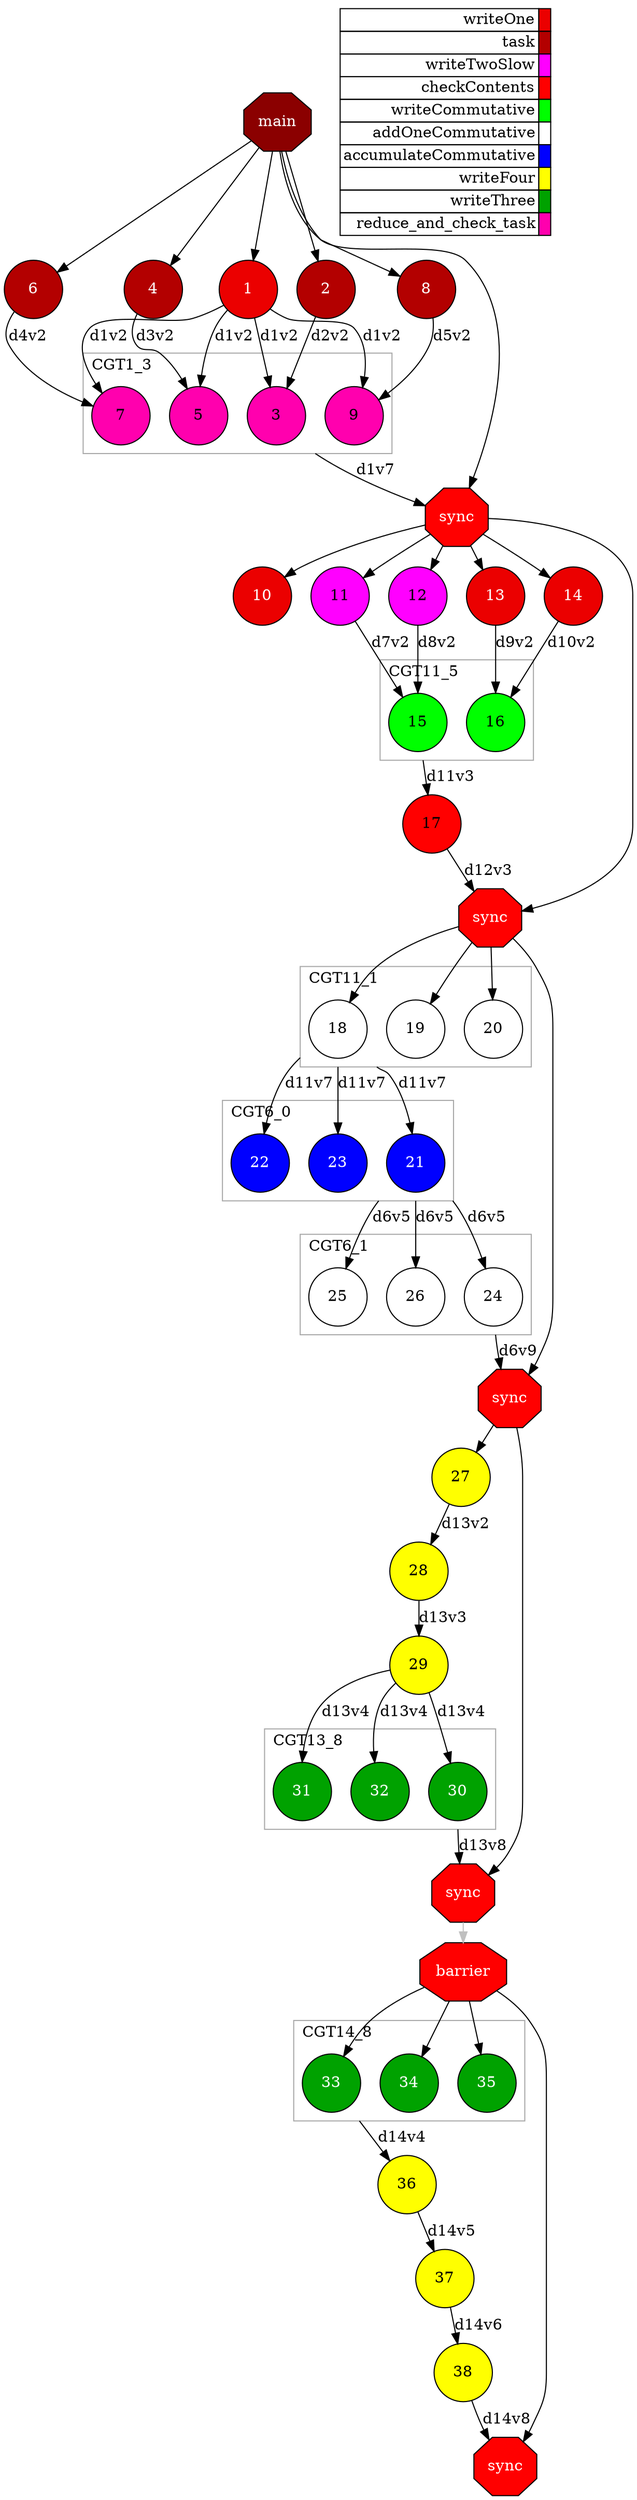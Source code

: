 digraph {
  newrank=true;
  rankdir=TB;
  labeljust="l";
  compound= true;
  subgraph dependence_graph {
    ranksep=0.20;
    node[height=0.75];

Synchro0[label="main", shape=octagon, style=filled fillcolor="#8B0000" fontcolor="#FFFFFF"];
1[shape=circle, style=filled fillcolor="#eb0000" fontcolor="#ffffff"];
Synchro0 -> 1;
2[shape=circle, style=filled fillcolor="#b30000" fontcolor="#ffffff"];
Synchro0 -> 2;
1 -> 3 [label="d1v2"];
2 -> 3 [label="d2v2"];
4[shape=circle, style=filled fillcolor="#b30000" fontcolor="#ffffff"];
Synchro0 -> 4;
1 -> 5 [label="d1v2"];
4 -> 5 [label="d3v2"];
6[shape=circle, style=filled fillcolor="#b30000" fontcolor="#ffffff"];
Synchro0 -> 6;
1 -> 7 [label="d1v2"];
6 -> 7 [label="d4v2"];
8[shape=circle, style=filled fillcolor="#b30000" fontcolor="#ffffff"];
Synchro0 -> 8;
1 -> 9 [label="d1v2"];
8 -> 9 [label="d5v2"];
Synchro1[label="sync", shape=octagon, style=filled fillcolor="#ff0000" fontcolor="#FFFFFF"];
Synchro0 -> Synchro1;
3 -> Synchro1 [label="d1v7"][ ltail="clusterCommutative1_3" ];
10[shape=circle, style=filled fillcolor="#eb0000" fontcolor="#ffffff"];
Synchro1 -> 10;
11[shape=circle, style=filled fillcolor="#ff00ff" fontcolor="#000000"];
Synchro1 -> 11;
12[shape=circle, style=filled fillcolor="#ff00ff" fontcolor="#000000"];
Synchro1 -> 12;
13[shape=circle, style=filled fillcolor="#eb0000" fontcolor="#ffffff"];
Synchro1 -> 13;
14[shape=circle, style=filled fillcolor="#eb0000" fontcolor="#ffffff"];
Synchro1 -> 14;
11 -> 15 [label="d7v2"];
12 -> 15 [label="d8v2"];
13 -> 16 [label="d9v2"];
14 -> 16 [label="d10v2"];
17[shape=circle, style=filled fillcolor="#ff0000" fontcolor="#000000"];
subgraph clusterCommutative11_5 {
shape=rect;
node[height=0.75];
color="#A9A9A9";
rank=same;
label="CGT11_5";

15[shape=circle, style=filled fillcolor="#00ff00" fontcolor="#000000"];
16[shape=circle, style=filled fillcolor="#00ff00" fontcolor="#000000"];
}

15 -> 17 [label="d11v3"][ ltail="clusterCommutative11_5" ];
Synchro2[label="sync", shape=octagon, style=filled fillcolor="#ff0000" fontcolor="#FFFFFF"];
Synchro1 -> Synchro2;
17 -> Synchro2 [label="d12v3"];
Synchro2 -> 18;
Synchro2 -> 19;
Synchro2 -> 20;
subgraph clusterCommutative11_1 {
shape=rect;
node[height=0.75];
color="#A9A9A9";
rank=same;
label="CGT11_1";

18[shape=circle, style=filled fillcolor="#ffffff" fontcolor="#000000"];
19[shape=circle, style=filled fillcolor="#ffffff" fontcolor="#000000"];
20[shape=circle, style=filled fillcolor="#ffffff" fontcolor="#000000"];
}

18 -> 21 [label="d11v7"][ ltail="clusterCommutative11_1" ];
18 -> 22 [label="d11v7"][ ltail="clusterCommutative11_1" ];
18 -> 23 [label="d11v7"][ ltail="clusterCommutative11_1" ];
subgraph clusterCommutative6_0 {
shape=rect;
node[height=0.75];
color="#A9A9A9";
rank=same;
label="CGT6_0";

21[shape=circle, style=filled fillcolor="#0000ff" fontcolor="#ffffff"];
22[shape=circle, style=filled fillcolor="#0000ff" fontcolor="#ffffff"];
23[shape=circle, style=filled fillcolor="#0000ff" fontcolor="#ffffff"];
}

21 -> 24 [label="d6v5"][ ltail="clusterCommutative6_0" ];
21 -> 25 [label="d6v5"][ ltail="clusterCommutative6_0" ];
21 -> 26 [label="d6v5"][ ltail="clusterCommutative6_0" ];
Synchro3[label="sync", shape=octagon, style=filled fillcolor="#ff0000" fontcolor="#FFFFFF"];
Synchro2 -> Synchro3;
24 -> Synchro3 [label="d6v9"][ ltail="clusterCommutative6_1" ];
27[shape=circle, style=filled fillcolor="#ffff00" fontcolor="#000000"];
Synchro3 -> 27;
28[shape=circle, style=filled fillcolor="#ffff00" fontcolor="#000000"];
27 -> 28 [label="d13v2"];
29[shape=circle, style=filled fillcolor="#ffff00" fontcolor="#000000"];
28 -> 29 [label="d13v3"];
29 -> 30 [label="d13v4"];
29 -> 31 [label="d13v4"];
29 -> 32 [label="d13v4"];
Synchro4[label="sync", shape=octagon, style=filled fillcolor="#ff0000" fontcolor="#FFFFFF"];
Synchro3 -> Synchro4;
30 -> Synchro4 [label="d13v8"][ ltail="clusterCommutative13_8" ];
subgraph clusterCommutative13_8 {
shape=rect;
node[height=0.75];
color="#A9A9A9";
rank=same;
label="CGT13_8";

30[shape=circle, style=filled fillcolor="#00a200" fontcolor="#ffffff"];
31[shape=circle, style=filled fillcolor="#00a200" fontcolor="#ffffff"];
32[shape=circle, style=filled fillcolor="#00a200" fontcolor="#ffffff"];
}

subgraph clusterCommutative1_3 {
shape=rect;
node[height=0.75];
color="#A9A9A9";
rank=same;
label="CGT1_3";

3[shape=circle, style=filled fillcolor="#ff00ae" fontcolor="#000000"];
5[shape=circle, style=filled fillcolor="#ff00ae" fontcolor="#000000"];
7[shape=circle, style=filled fillcolor="#ff00ae" fontcolor="#000000"];
9[shape=circle, style=filled fillcolor="#ff00ae" fontcolor="#000000"];
}

subgraph clusterCommutative6_1 {
shape=rect;
node[height=0.75];
color="#A9A9A9";
rank=same;
label="CGT6_1";

24[shape=circle, style=filled fillcolor="#ffffff" fontcolor="#000000"];
25[shape=circle, style=filled fillcolor="#ffffff" fontcolor="#000000"];
26[shape=circle, style=filled fillcolor="#ffffff" fontcolor="#000000"];
}

Synchro5[label="barrier", shape=octagon, style=filled fillcolor="#ff0000" fontcolor="#FFFFFF"];
Synchro4 -> Synchro5 [color=grey];
Synchro5 -> 33;
Synchro5 -> 34;
Synchro5 -> 35;
36[shape=circle, style=filled fillcolor="#ffff00" fontcolor="#000000"];
subgraph clusterCommutative14_8 {
shape=rect;
node[height=0.75];
color="#A9A9A9";
rank=same;
label="CGT14_8";

33[shape=circle, style=filled fillcolor="#00a200" fontcolor="#ffffff"];
34[shape=circle, style=filled fillcolor="#00a200" fontcolor="#ffffff"];
35[shape=circle, style=filled fillcolor="#00a200" fontcolor="#ffffff"];
}

33 -> 36 [label="d14v4"][ ltail="clusterCommutative14_8" ];
37[shape=circle, style=filled fillcolor="#ffff00" fontcolor="#000000"];
36 -> 37 [label="d14v5"];
38[shape=circle, style=filled fillcolor="#ffff00" fontcolor="#000000"];
37 -> 38 [label="d14v6"];
Synchro6[label="sync", shape=octagon, style=filled fillcolor="#ff0000" fontcolor="#FFFFFF"];
Synchro5 -> Synchro6;
38 -> Synchro6 [label="d14v8"];  }
  subgraph legend {
    rank=sink;
    node [shape=plaintext, height=0.75];
    ranksep=0.20;
    label = "Legend";
    key [label=<
      <table border="0" cellpadding="2" cellspacing="0" cellborder="1">
<tr>
<td align="right">writeOne</td>
<td bgcolor="#eb0000">&nbsp;</td>
</tr>
<tr>
<td align="right">task</td>
<td bgcolor="#b30000">&nbsp;</td>
</tr>
<tr>
<td align="right">writeTwoSlow</td>
<td bgcolor="#ff00ff">&nbsp;</td>
</tr>
<tr>
<td align="right">checkContents</td>
<td bgcolor="#ff0000">&nbsp;</td>
</tr>
<tr>
<td align="right">writeCommutative</td>
<td bgcolor="#00ff00">&nbsp;</td>
</tr>
<tr>
<td align="right">addOneCommutative</td>
<td bgcolor="#ffffff">&nbsp;</td>
</tr>
<tr>
<td align="right">accumulateCommutative</td>
<td bgcolor="#0000ff">&nbsp;</td>
</tr>
<tr>
<td align="right">writeFour</td>
<td bgcolor="#ffff00">&nbsp;</td>
</tr>
<tr>
<td align="right">writeThree</td>
<td bgcolor="#00a200">&nbsp;</td>
</tr>
<tr>
<td align="right">reduce_and_check_task</td>
<td bgcolor="#ff00ae">&nbsp;</td>
</tr>
      </table>
    >]
  }
}
